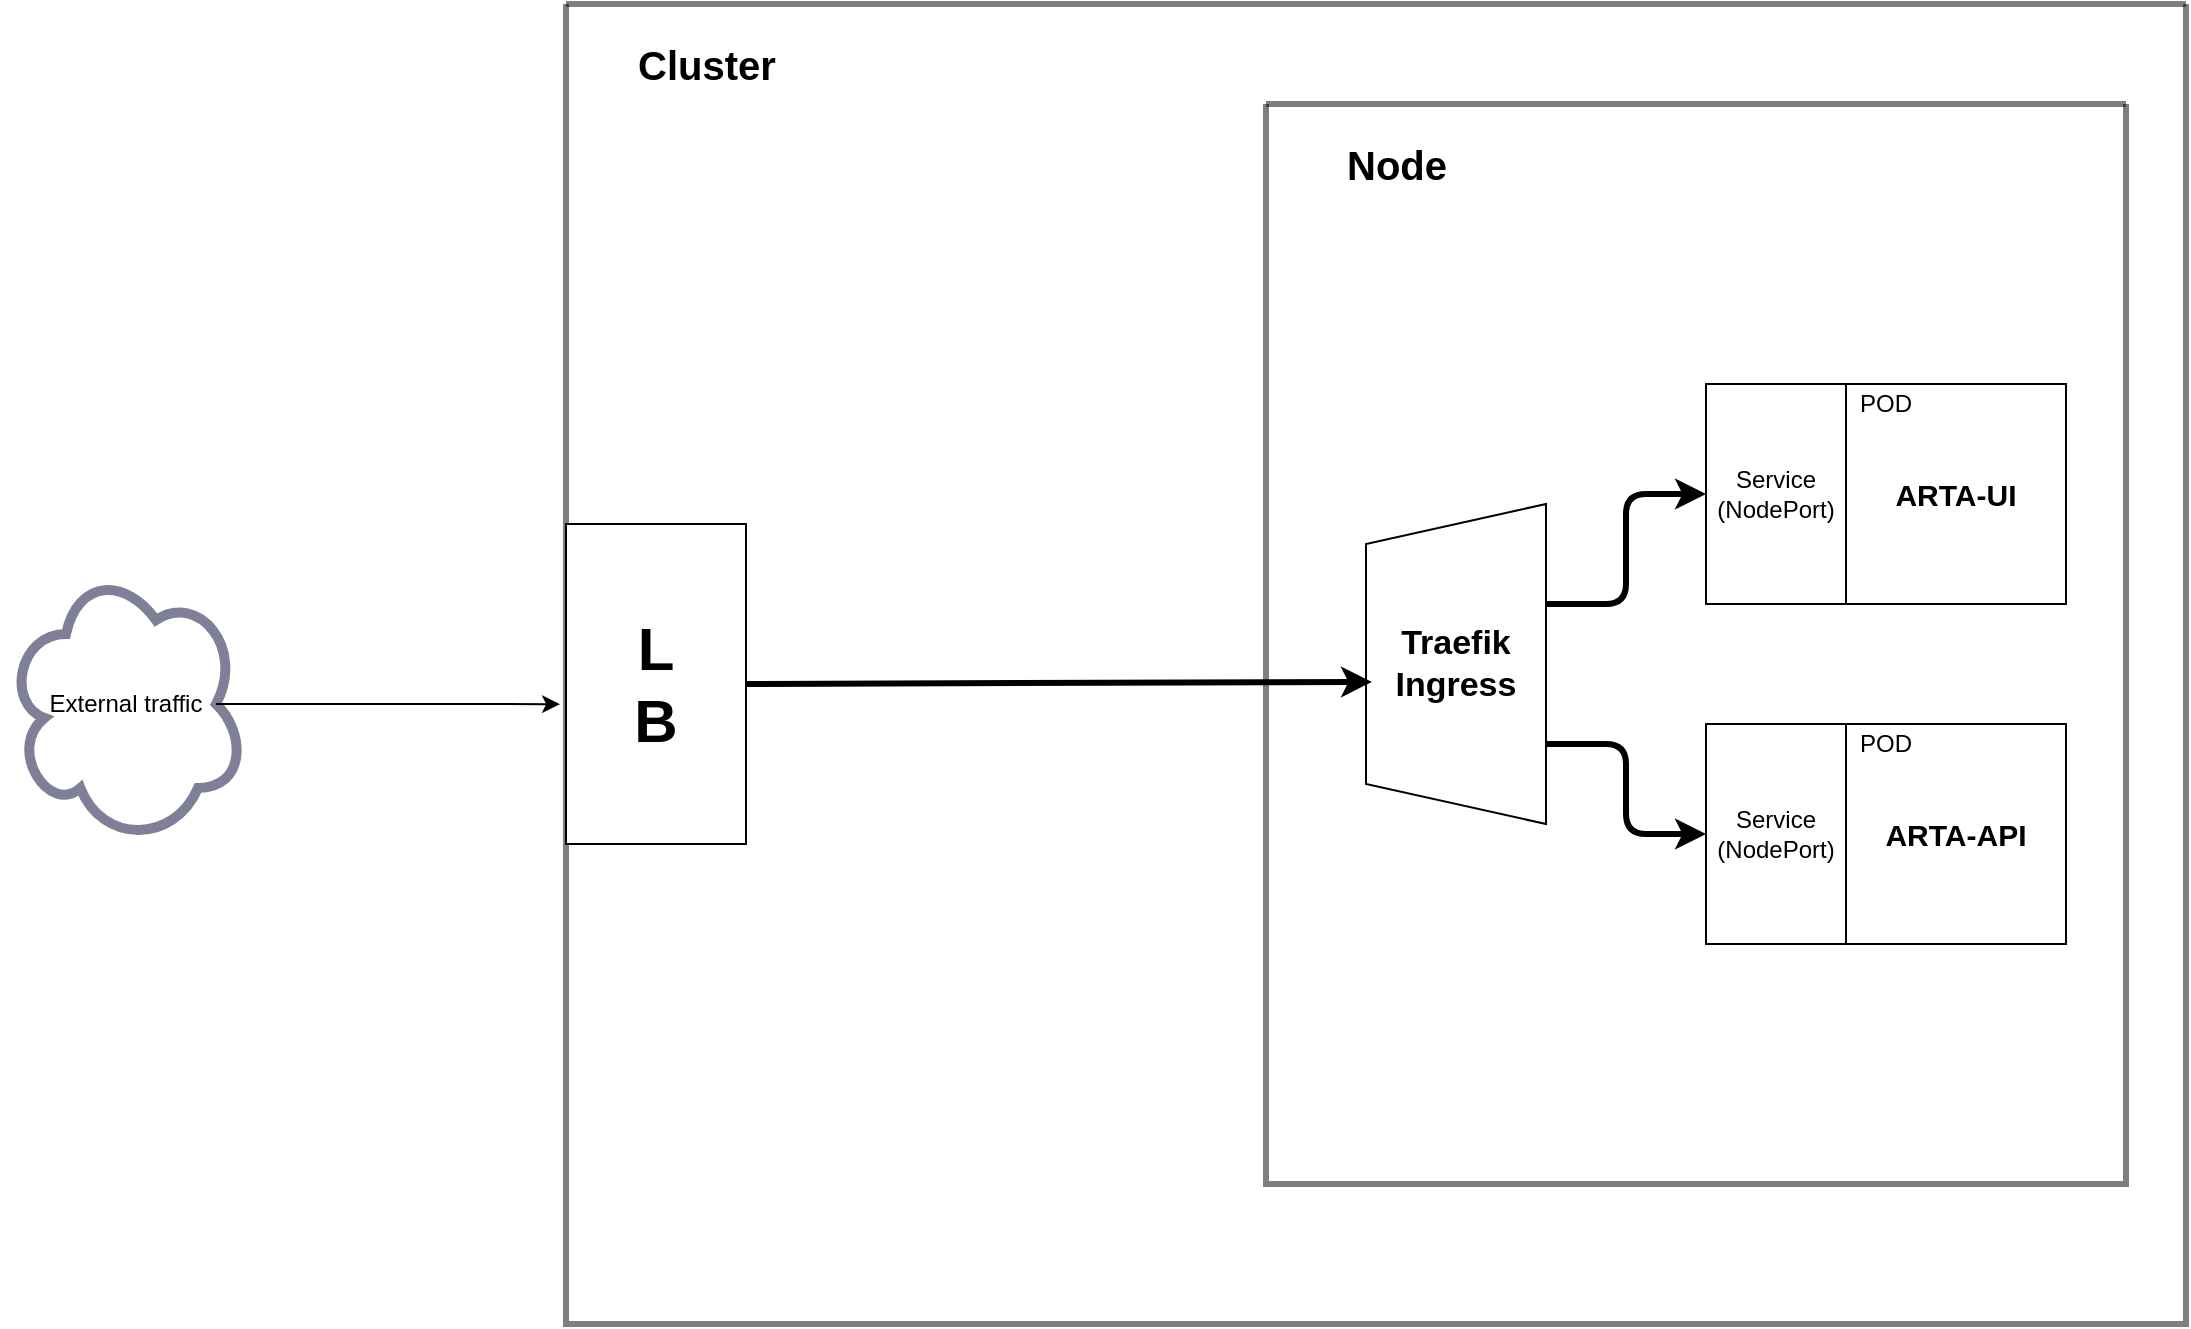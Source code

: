 <mxfile version="14.8.6" type="github">
  <diagram id="-WBHt_o13amw7MxkSUU0" name="Page-1">
    <mxGraphModel dx="1422" dy="2494" grid="1" gridSize="10" guides="1" tooltips="1" connect="1" arrows="1" fold="1" page="1" pageScale="1" pageWidth="1100" pageHeight="1700" math="0" shadow="0">
      <root>
        <mxCell id="0" />
        <mxCell id="1" parent="0" />
        <mxCell id="JpK3nC_1ckLvPZy793RC-19" value="" style="swimlane;startSize=0;strokeWidth=3;opacity=50;" parent="1" vertex="1">
          <mxGeometry x="320" y="-30" width="810" height="660" as="geometry">
            <mxRectangle x="320" y="-30" width="50" height="40" as="alternateBounds" />
          </mxGeometry>
        </mxCell>
        <mxCell id="JpK3nC_1ckLvPZy793RC-6" value="&lt;b style=&quot;font-size: 30px&quot;&gt;L&lt;br&gt;B&lt;/b&gt;" style="rounded=0;whiteSpace=wrap;html=1;" parent="JpK3nC_1ckLvPZy793RC-19" vertex="1">
          <mxGeometry y="260" width="90" height="160" as="geometry" />
        </mxCell>
        <mxCell id="8OtE-Mq53KyZG_C9XSwn-7" value="POD" style="text;html=1;strokeColor=none;fillColor=none;align=center;verticalAlign=middle;whiteSpace=wrap;rounded=0;opacity=50;" vertex="1" parent="JpK3nC_1ckLvPZy793RC-19">
          <mxGeometry x="650" y="430" width="40" height="20" as="geometry" />
        </mxCell>
        <mxCell id="8OtE-Mq53KyZG_C9XSwn-9" value="" style="swimlane;startSize=0;strokeWidth=3;opacity=50;" vertex="1" parent="JpK3nC_1ckLvPZy793RC-19">
          <mxGeometry x="350" y="50" width="430" height="540" as="geometry" />
        </mxCell>
        <mxCell id="8OtE-Mq53KyZG_C9XSwn-13" value="&lt;font style=&quot;font-size: 20px&quot;&gt;&lt;b&gt;Node&lt;/b&gt;&lt;/font&gt;" style="text;html=1;align=center;verticalAlign=middle;resizable=0;points=[];autosize=1;strokeColor=none;" vertex="1" parent="8OtE-Mq53KyZG_C9XSwn-9">
          <mxGeometry x="30" y="20" width="70" height="20" as="geometry" />
        </mxCell>
        <mxCell id="JpK3nC_1ckLvPZy793RC-9" value="&lt;b style=&quot;font-size: 17px&quot;&gt;&lt;span&gt;Traefik&lt;/span&gt;&lt;br&gt;&lt;span&gt;Ingress&lt;/span&gt;&lt;/b&gt;" style="shape=trapezoid;perimeter=trapezoidPerimeter;whiteSpace=wrap;html=1;fixedSize=1;direction=north;" parent="8OtE-Mq53KyZG_C9XSwn-9" vertex="1">
          <mxGeometry x="50" y="200" width="90" height="160" as="geometry" />
        </mxCell>
        <mxCell id="JpK3nC_1ckLvPZy793RC-2" value="&lt;b&gt;&lt;font style=&quot;font-size: 15px&quot;&gt;ARTA-UI&lt;/font&gt;&lt;/b&gt;" style="whiteSpace=wrap;html=1;aspect=fixed;" parent="8OtE-Mq53KyZG_C9XSwn-9" vertex="1">
          <mxGeometry x="290" y="140" width="110" height="110" as="geometry" />
        </mxCell>
        <mxCell id="JpK3nC_1ckLvPZy793RC-3" value="&lt;span&gt;Service&lt;/span&gt;&lt;br&gt;&lt;span&gt;(NodePort)&lt;/span&gt;" style="rounded=0;whiteSpace=wrap;html=1;" parent="8OtE-Mq53KyZG_C9XSwn-9" vertex="1">
          <mxGeometry x="220" y="140" width="70" height="110" as="geometry" />
        </mxCell>
        <mxCell id="JpK3nC_1ckLvPZy793RC-5" value="Service&lt;br&gt;(NodePort)" style="rounded=0;whiteSpace=wrap;html=1;" parent="8OtE-Mq53KyZG_C9XSwn-9" vertex="1">
          <mxGeometry x="220" y="310" width="70" height="110" as="geometry" />
        </mxCell>
        <mxCell id="8OtE-Mq53KyZG_C9XSwn-19" value="&lt;b&gt;&lt;font style=&quot;font-size: 15px&quot;&gt;ARTA-API&lt;/font&gt;&lt;/b&gt;" style="whiteSpace=wrap;html=1;aspect=fixed;" vertex="1" parent="8OtE-Mq53KyZG_C9XSwn-9">
          <mxGeometry x="290" y="310" width="110" height="110" as="geometry" />
        </mxCell>
        <mxCell id="8OtE-Mq53KyZG_C9XSwn-8" value="POD" style="text;html=1;strokeColor=none;fillColor=none;align=center;verticalAlign=middle;whiteSpace=wrap;rounded=0;opacity=50;" vertex="1" parent="8OtE-Mq53KyZG_C9XSwn-9">
          <mxGeometry x="290" y="140" width="40" height="20" as="geometry" />
        </mxCell>
        <mxCell id="8OtE-Mq53KyZG_C9XSwn-23" value="" style="edgeStyle=elbowEdgeStyle;elbow=horizontal;endArrow=classic;html=1;strokeWidth=3;entryX=0;entryY=0.5;entryDx=0;entryDy=0;" edge="1" parent="8OtE-Mq53KyZG_C9XSwn-9" target="JpK3nC_1ckLvPZy793RC-5">
          <mxGeometry width="50" height="50" relative="1" as="geometry">
            <mxPoint x="140" y="320" as="sourcePoint" />
            <mxPoint x="190" y="270" as="targetPoint" />
          </mxGeometry>
        </mxCell>
        <mxCell id="8OtE-Mq53KyZG_C9XSwn-12" value="&lt;font size=&quot;1&quot;&gt;&lt;b style=&quot;font-size: 20px&quot;&gt;Cluster&lt;/b&gt;&lt;/font&gt;" style="text;html=1;align=center;verticalAlign=middle;resizable=0;points=[];autosize=1;strokeColor=none;" vertex="1" parent="JpK3nC_1ckLvPZy793RC-19">
          <mxGeometry x="30" y="20" width="80" height="20" as="geometry" />
        </mxCell>
        <mxCell id="8OtE-Mq53KyZG_C9XSwn-25" value="" style="endArrow=classic;html=1;strokeWidth=3;exitX=1;exitY=0.5;exitDx=0;exitDy=0;entryX=0.444;entryY=0.033;entryDx=0;entryDy=0;entryPerimeter=0;" edge="1" parent="JpK3nC_1ckLvPZy793RC-19" source="JpK3nC_1ckLvPZy793RC-6" target="JpK3nC_1ckLvPZy793RC-9">
          <mxGeometry width="50" height="50" relative="1" as="geometry">
            <mxPoint x="270" y="260" as="sourcePoint" />
            <mxPoint x="320" y="210" as="targetPoint" />
          </mxGeometry>
        </mxCell>
        <mxCell id="JpK3nC_1ckLvPZy793RC-20" value="External traffic" style="ellipse;shape=cloud;whiteSpace=wrap;html=1;strokeWidth=5;opacity=50;strokeColor=#000033;" parent="1" vertex="1">
          <mxGeometry x="40" y="250" width="120" height="140" as="geometry" />
        </mxCell>
        <mxCell id="8OtE-Mq53KyZG_C9XSwn-20" value="POD" style="text;html=1;strokeColor=none;fillColor=none;align=center;verticalAlign=middle;whiteSpace=wrap;rounded=0;opacity=50;" vertex="1" parent="1">
          <mxGeometry x="960" y="330" width="40" height="20" as="geometry" />
        </mxCell>
        <mxCell id="8OtE-Mq53KyZG_C9XSwn-22" value="" style="edgeStyle=elbowEdgeStyle;elbow=horizontal;endArrow=classic;html=1;strokeWidth=3;entryX=0;entryY=0.5;entryDx=0;entryDy=0;" edge="1" parent="1" target="JpK3nC_1ckLvPZy793RC-3">
          <mxGeometry width="50" height="50" relative="1" as="geometry">
            <mxPoint x="810" y="270" as="sourcePoint" />
            <mxPoint x="860" y="220" as="targetPoint" />
          </mxGeometry>
        </mxCell>
        <mxCell id="8OtE-Mq53KyZG_C9XSwn-26" value="" style="endArrow=classic;html=1;strokeWidth=1;exitX=0.875;exitY=0.5;exitDx=0;exitDy=0;exitPerimeter=0;entryX=-0.033;entryY=0.563;entryDx=0;entryDy=0;entryPerimeter=0;" edge="1" parent="1" source="JpK3nC_1ckLvPZy793RC-20" target="JpK3nC_1ckLvPZy793RC-6">
          <mxGeometry width="50" height="50" relative="1" as="geometry">
            <mxPoint x="220" y="340" as="sourcePoint" />
            <mxPoint x="270" y="290" as="targetPoint" />
            <Array as="points">
              <mxPoint x="240" y="320" />
            </Array>
          </mxGeometry>
        </mxCell>
      </root>
    </mxGraphModel>
  </diagram>
</mxfile>
